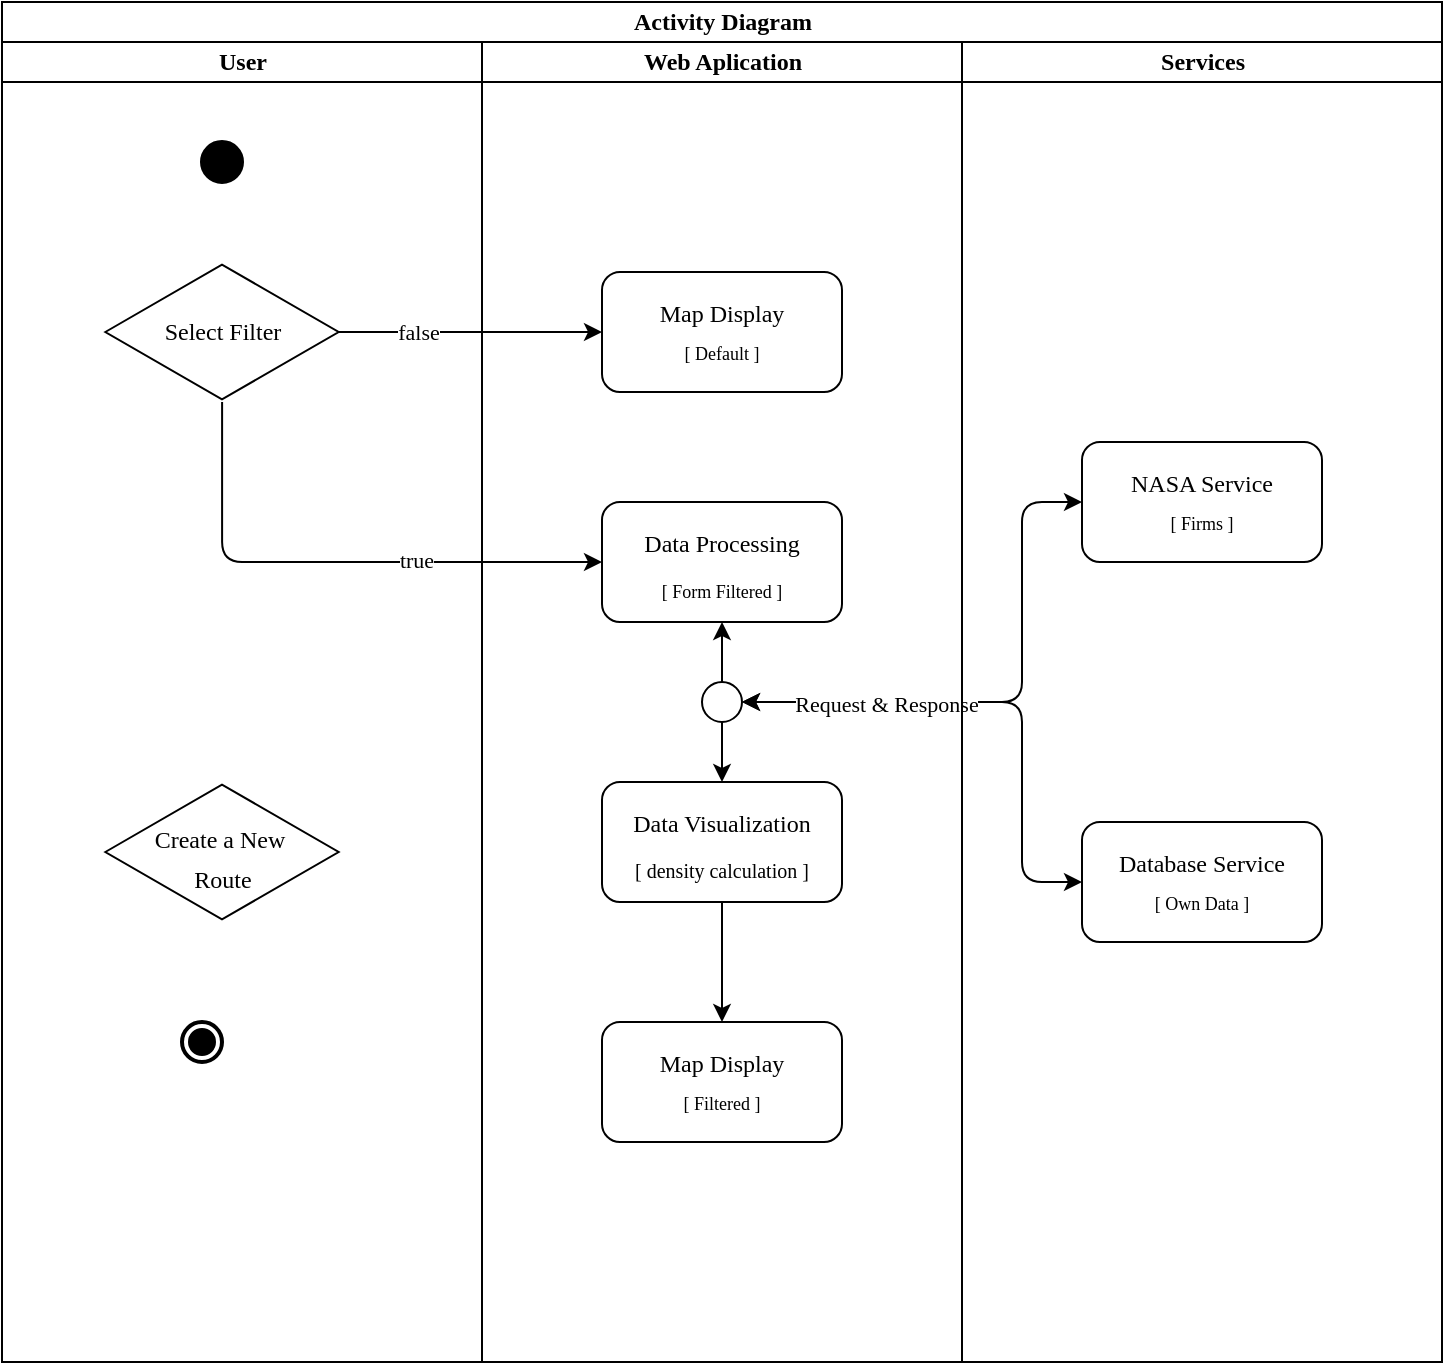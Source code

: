 <mxfile version="24.7.17">
  <diagram id="prtHgNgQTEPvFCAcTncT" name="Page-1">
    <mxGraphModel dx="801" dy="468" grid="1" gridSize="10" guides="1" tooltips="1" connect="1" arrows="1" fold="1" page="1" pageScale="1" pageWidth="827" pageHeight="1169" math="0" shadow="0">
      <root>
        <mxCell id="0" />
        <mxCell id="1" parent="0" />
        <mxCell id="cXSK46v-pou7lRjQmR5n-1" value="Activity Diagram" style="swimlane;childLayout=stackLayout;resizeParent=1;resizeParentMax=0;startSize=20;html=1;fontFamily=Chakra Petch;fontSource=https%3A%2F%2Ffonts.googleapis.com%2Fcss%3Ffamily%3DChakra%2BPetch;verticalAlign=middle;" parent="1" vertex="1">
          <mxGeometry x="10" y="40" width="720" height="680" as="geometry" />
        </mxCell>
        <mxCell id="cXSK46v-pou7lRjQmR5n-5" value="User" style="swimlane;startSize=20;html=1;fontFamily=Chakra Petch;fontSource=https%3A%2F%2Ffonts.googleapis.com%2Fcss%3Ffamily%3DChakra%2BPetch;" parent="cXSK46v-pou7lRjQmR5n-1" vertex="1">
          <mxGeometry y="20" width="240" height="660" as="geometry" />
        </mxCell>
        <mxCell id="cXSK46v-pou7lRjQmR5n-6" value="" style="strokeWidth=2;html=1;shape=mxgraph.flowchart.start_2;whiteSpace=wrap;labelBackgroundColor=none;fillColor=#000000;" parent="cXSK46v-pou7lRjQmR5n-5" vertex="1">
          <mxGeometry x="100" y="50" width="20" height="20" as="geometry" />
        </mxCell>
        <mxCell id="cXSK46v-pou7lRjQmR5n-11" value="" style="group" parent="cXSK46v-pou7lRjQmR5n-5" vertex="1" connectable="0">
          <mxGeometry x="90" y="490" width="20" height="20" as="geometry" />
        </mxCell>
        <mxCell id="cXSK46v-pou7lRjQmR5n-7" value="" style="ellipse;shape=doubleEllipse;whiteSpace=wrap;html=1;aspect=fixed;strokeWidth=2;" parent="cXSK46v-pou7lRjQmR5n-11" vertex="1">
          <mxGeometry width="20" height="20" as="geometry" />
        </mxCell>
        <mxCell id="cXSK46v-pou7lRjQmR5n-8" value="" style="strokeWidth=2;html=1;shape=mxgraph.flowchart.start_2;whiteSpace=wrap;labelBackgroundColor=none;fillColor=#000000;" parent="cXSK46v-pou7lRjQmR5n-11" vertex="1">
          <mxGeometry x="5" y="5" width="10" height="10" as="geometry" />
        </mxCell>
        <mxCell id="cXSK46v-pou7lRjQmR5n-12" value="&lt;font face=&quot;Chakra Petch&quot;&gt;Select Filter&lt;/font&gt;" style="html=1;whiteSpace=wrap;aspect=fixed;shape=isoRectangle;" parent="cXSK46v-pou7lRjQmR5n-5" vertex="1">
          <mxGeometry x="51.66" y="110" width="116.67" height="70" as="geometry" />
        </mxCell>
        <mxCell id="cXSK46v-pou7lRjQmR5n-21" value="&lt;p style=&quot;line-height: 60%;&quot;&gt;&lt;font face=&quot;Chakra Petch&quot;&gt;Create a New&amp;nbsp;&lt;/font&gt;&lt;/p&gt;&lt;div style=&quot;line-height: 60%;&quot;&gt;&lt;font face=&quot;Chakra Petch&quot;&gt;Route&lt;/font&gt;&lt;/div&gt;&lt;p&gt;&lt;/p&gt;" style="html=1;whiteSpace=wrap;aspect=fixed;shape=isoRectangle;verticalAlign=middle;spacingTop=7;" parent="cXSK46v-pou7lRjQmR5n-5" vertex="1">
          <mxGeometry x="51.66" y="370" width="116.67" height="70" as="geometry" />
        </mxCell>
        <mxCell id="cXSK46v-pou7lRjQmR5n-2" value="Web Aplication" style="swimlane;startSize=20;html=1;fontFamily=Chakra Petch;fontSource=https%3A%2F%2Ffonts.googleapis.com%2Fcss%3Ffamily%3DChakra%2BPetch;" parent="cXSK46v-pou7lRjQmR5n-1" vertex="1">
          <mxGeometry x="240" y="20" width="240" height="660" as="geometry" />
        </mxCell>
        <mxCell id="DwJLSehkU6HLkbGjUy9t-20" style="edgeStyle=orthogonalEdgeStyle;rounded=1;orthogonalLoop=1;jettySize=auto;html=1;exitX=0.5;exitY=1;exitDx=0;exitDy=0;curved=0;entryX=0.5;entryY=0;entryDx=0;entryDy=0;" edge="1" parent="cXSK46v-pou7lRjQmR5n-2" source="DwJLSehkU6HLkbGjUy9t-21" target="DwJLSehkU6HLkbGjUy9t-4">
          <mxGeometry relative="1" as="geometry">
            <Array as="points">
              <mxPoint x="120" y="370" />
              <mxPoint x="120" y="370" />
            </Array>
          </mxGeometry>
        </mxCell>
        <mxCell id="DwJLSehkU6HLkbGjUy9t-25" style="edgeStyle=orthogonalEdgeStyle;rounded=0;orthogonalLoop=1;jettySize=auto;html=1;entryX=0.5;entryY=0;entryDx=0;entryDy=0;startArrow=classic;startFill=1;endArrow=none;endFill=0;" edge="1" parent="cXSK46v-pou7lRjQmR5n-2" source="DwJLSehkU6HLkbGjUy9t-19" target="DwJLSehkU6HLkbGjUy9t-21">
          <mxGeometry relative="1" as="geometry" />
        </mxCell>
        <mxCell id="DwJLSehkU6HLkbGjUy9t-19" value="&lt;div style=&quot;line-height: 190%;&quot;&gt;&lt;span style=&quot;font-family: &amp;quot;Chakra Petch&amp;quot;;&quot;&gt;Data Processing&lt;/span&gt;&lt;/div&gt;&lt;div style=&quot;line-height: 190%;&quot;&gt;&lt;font style=&quot;font-size: 9px;&quot; face=&quot;vGZFlgYN_mPBk40w1wnj&quot;&gt;[ Form Filtered ]&lt;/font&gt;&lt;/div&gt;" style="rounded=1;whiteSpace=wrap;html=1;spacingTop=6;" vertex="1" parent="cXSK46v-pou7lRjQmR5n-2">
          <mxGeometry x="60" y="230" width="120" height="60" as="geometry" />
        </mxCell>
        <mxCell id="cXSK46v-pou7lRjQmR5n-13" value="&lt;font data-font-src=&quot;https://fonts.googleapis.com/css?family=Chakra+Petch&quot; face=&quot;Chakra Petch&quot;&gt;Map Display&lt;/font&gt;&lt;div style=&quot;line-height: 190%;&quot;&gt;&lt;font style=&quot;font-size: 9px;&quot; face=&quot;vGZFlgYN_mPBk40w1wnj&quot;&gt;[ Default ]&lt;/font&gt;&lt;/div&gt;" style="rounded=1;whiteSpace=wrap;html=1;verticalAlign=middle;spacingTop=6;" parent="cXSK46v-pou7lRjQmR5n-2" vertex="1">
          <mxGeometry x="60" y="115" width="120" height="60" as="geometry" />
        </mxCell>
        <mxCell id="DwJLSehkU6HLkbGjUy9t-3" value="&lt;font data-font-src=&quot;https://fonts.googleapis.com/css?family=Chakra+Petch&quot; face=&quot;Chakra Petch&quot;&gt;Map Display&lt;/font&gt;&lt;div style=&quot;line-height: 190%;&quot;&gt;&lt;font style=&quot;font-size: 9px;&quot; face=&quot;vGZFlgYN_mPBk40w1wnj&quot;&gt;[ Filtered ]&lt;/font&gt;&lt;/div&gt;" style="rounded=1;whiteSpace=wrap;html=1;spacingTop=6;" vertex="1" parent="cXSK46v-pou7lRjQmR5n-2">
          <mxGeometry x="60" y="490" width="120" height="60" as="geometry" />
        </mxCell>
        <mxCell id="DwJLSehkU6HLkbGjUy9t-26" style="edgeStyle=orthogonalEdgeStyle;rounded=0;orthogonalLoop=1;jettySize=auto;html=1;entryX=0.5;entryY=0;entryDx=0;entryDy=0;" edge="1" parent="cXSK46v-pou7lRjQmR5n-2" source="DwJLSehkU6HLkbGjUy9t-4" target="DwJLSehkU6HLkbGjUy9t-3">
          <mxGeometry relative="1" as="geometry" />
        </mxCell>
        <mxCell id="DwJLSehkU6HLkbGjUy9t-4" value="&lt;div style=&quot;line-height: 190%;&quot;&gt;&lt;font style=&quot;&quot;&gt;&lt;font face=&quot;Chakra Petch&quot;&gt;Data Visualization&lt;/font&gt;&lt;/font&gt;&lt;/div&gt;&lt;div style=&quot;line-height: 190%;&quot;&gt;&lt;font style=&quot;&quot;&gt;&lt;font size=&quot;1&quot; face=&quot;vGZFlgYN_mPBk40w1wnj&quot;&gt;[ density calculation&amp;nbsp;]&lt;/font&gt;&lt;/font&gt;&lt;/div&gt;" style="rounded=1;whiteSpace=wrap;html=1;spacingTop=6;" vertex="1" parent="cXSK46v-pou7lRjQmR5n-2">
          <mxGeometry x="60" y="370" width="120" height="60" as="geometry" />
        </mxCell>
        <mxCell id="DwJLSehkU6HLkbGjUy9t-21" value="" style="ellipse;whiteSpace=wrap;html=1;aspect=fixed;" vertex="1" parent="cXSK46v-pou7lRjQmR5n-2">
          <mxGeometry x="110" y="320" width="20" height="20" as="geometry" />
        </mxCell>
        <mxCell id="cXSK46v-pou7lRjQmR5n-15" style="edgeStyle=orthogonalEdgeStyle;rounded=1;orthogonalLoop=1;jettySize=auto;html=1;entryX=0;entryY=0.5;entryDx=0;entryDy=0;strokeColor=default;curved=0;" parent="cXSK46v-pou7lRjQmR5n-1" source="cXSK46v-pou7lRjQmR5n-12" target="cXSK46v-pou7lRjQmR5n-13" edge="1">
          <mxGeometry relative="1" as="geometry" />
        </mxCell>
        <mxCell id="cXSK46v-pou7lRjQmR5n-16" value="false" style="edgeLabel;html=1;align=center;verticalAlign=middle;resizable=0;points=[];fontFamily=Chakra Petch;fontSource=https%3A%2F%2Ffonts.googleapis.com%2Fcss%3Ffamily%3DChakra%2BPetch;" parent="cXSK46v-pou7lRjQmR5n-15" vertex="1" connectable="0">
          <mxGeometry x="-0.397" relative="1" as="geometry">
            <mxPoint as="offset" />
          </mxGeometry>
        </mxCell>
        <mxCell id="cXSK46v-pou7lRjQmR5n-17" style="edgeStyle=orthogonalEdgeStyle;rounded=1;orthogonalLoop=1;jettySize=auto;html=1;entryX=0;entryY=0.5;entryDx=0;entryDy=0;curved=0;" parent="cXSK46v-pou7lRjQmR5n-1" source="cXSK46v-pou7lRjQmR5n-12" edge="1">
          <mxGeometry relative="1" as="geometry">
            <Array as="points">
              <mxPoint x="110" y="280" />
            </Array>
            <mxPoint x="300" y="280.0" as="targetPoint" />
          </mxGeometry>
        </mxCell>
        <mxCell id="cXSK46v-pou7lRjQmR5n-20" value="&lt;font data-font-src=&quot;https://fonts.googleapis.com/css?family=Chakra+Petch&quot; face=&quot;Chakra Petch&quot;&gt;true&lt;/font&gt;" style="edgeLabel;html=1;align=center;verticalAlign=middle;resizable=0;points=[];" parent="cXSK46v-pou7lRjQmR5n-17" vertex="1" connectable="0">
          <mxGeometry x="0.307" y="1" relative="1" as="geometry">
            <mxPoint as="offset" />
          </mxGeometry>
        </mxCell>
        <mxCell id="DwJLSehkU6HLkbGjUy9t-9" style="edgeStyle=orthogonalEdgeStyle;rounded=1;orthogonalLoop=1;jettySize=auto;html=1;exitX=1;exitY=0.5;exitDx=0;exitDy=0;curved=0;startArrow=classic;startFill=1;entryX=0;entryY=0.5;entryDx=0;entryDy=0;" edge="1" parent="cXSK46v-pou7lRjQmR5n-1" source="DwJLSehkU6HLkbGjUy9t-21" target="DwJLSehkU6HLkbGjUy9t-2">
          <mxGeometry relative="1" as="geometry">
            <mxPoint x="420" y="279.97" as="sourcePoint" />
            <mxPoint x="540" y="350" as="targetPoint" />
            <Array as="points">
              <mxPoint x="510" y="350" />
              <mxPoint x="510" y="440" />
            </Array>
          </mxGeometry>
        </mxCell>
        <mxCell id="DwJLSehkU6HLkbGjUy9t-11" style="edgeStyle=orthogonalEdgeStyle;rounded=1;orthogonalLoop=1;jettySize=auto;html=1;entryX=0;entryY=0.5;entryDx=0;entryDy=0;startArrow=classic;startFill=1;exitX=1;exitY=0.5;exitDx=0;exitDy=0;curved=0;" edge="1" parent="cXSK46v-pou7lRjQmR5n-1" source="DwJLSehkU6HLkbGjUy9t-21" target="DwJLSehkU6HLkbGjUy9t-1">
          <mxGeometry relative="1" as="geometry">
            <Array as="points">
              <mxPoint x="510" y="350" />
              <mxPoint x="510" y="250" />
            </Array>
          </mxGeometry>
        </mxCell>
        <mxCell id="DwJLSehkU6HLkbGjUy9t-13" value="&lt;span style=&quot;font-family: &amp;quot;Chakra Petch&amp;quot;;&quot;&gt;Request &amp;amp; Response&lt;/span&gt;" style="edgeLabel;html=1;align=center;verticalAlign=middle;resizable=0;points=[];" vertex="1" connectable="0" parent="DwJLSehkU6HLkbGjUy9t-11">
          <mxGeometry x="-0.825" relative="1" as="geometry">
            <mxPoint x="48" y="1" as="offset" />
          </mxGeometry>
        </mxCell>
        <mxCell id="cXSK46v-pou7lRjQmR5n-3" value="Services" style="swimlane;startSize=20;html=1;fontFamily=Chakra Petch;fontSource=https%3A%2F%2Ffonts.googleapis.com%2Fcss%3Ffamily%3DChakra%2BPetch;" parent="cXSK46v-pou7lRjQmR5n-1" vertex="1">
          <mxGeometry x="480" y="20" width="240" height="660" as="geometry" />
        </mxCell>
        <mxCell id="DwJLSehkU6HLkbGjUy9t-1" value="&lt;font face=&quot;Chakra Petch&quot;&gt;NASA Service&lt;/font&gt;&lt;br&gt;&lt;div style=&quot;line-height: 190%;&quot;&gt;&lt;font style=&quot;font-size: 9px;&quot; face=&quot;vGZFlgYN_mPBk40w1wnj&quot;&gt;[ Firms ]&lt;/font&gt;&lt;/div&gt;" style="rounded=1;whiteSpace=wrap;html=1;spacingTop=6;" vertex="1" parent="cXSK46v-pou7lRjQmR5n-3">
          <mxGeometry x="60" y="200" width="120" height="60" as="geometry" />
        </mxCell>
        <mxCell id="DwJLSehkU6HLkbGjUy9t-2" value="&lt;font face=&quot;Chakra Petch&quot;&gt;Database Service&lt;/font&gt;&lt;br&gt;&lt;div style=&quot;line-height: 190%;&quot;&gt;&lt;font style=&quot;font-size: 9px;&quot; face=&quot;vGZFlgYN_mPBk40w1wnj&quot;&gt;[ Own Data ]&lt;/font&gt;&lt;/div&gt;" style="rounded=1;whiteSpace=wrap;html=1;spacingTop=6;" vertex="1" parent="cXSK46v-pou7lRjQmR5n-3">
          <mxGeometry x="60" y="390" width="120" height="60" as="geometry" />
        </mxCell>
      </root>
    </mxGraphModel>
  </diagram>
</mxfile>
